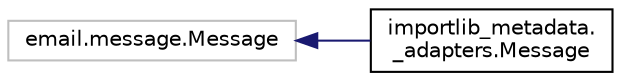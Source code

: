 digraph "Graphical Class Hierarchy"
{
 // LATEX_PDF_SIZE
  edge [fontname="Helvetica",fontsize="10",labelfontname="Helvetica",labelfontsize="10"];
  node [fontname="Helvetica",fontsize="10",shape=record];
  rankdir="LR";
  Node7578 [label="email.message.Message",height=0.2,width=0.4,color="grey75", fillcolor="white", style="filled",tooltip=" "];
  Node7578 -> Node0 [dir="back",color="midnightblue",fontsize="10",style="solid",fontname="Helvetica"];
  Node0 [label="importlib_metadata.\l_adapters.Message",height=0.2,width=0.4,color="black", fillcolor="white", style="filled",URL="$classimportlib__metadata_1_1__adapters_1_1Message.html",tooltip=" "];
}

